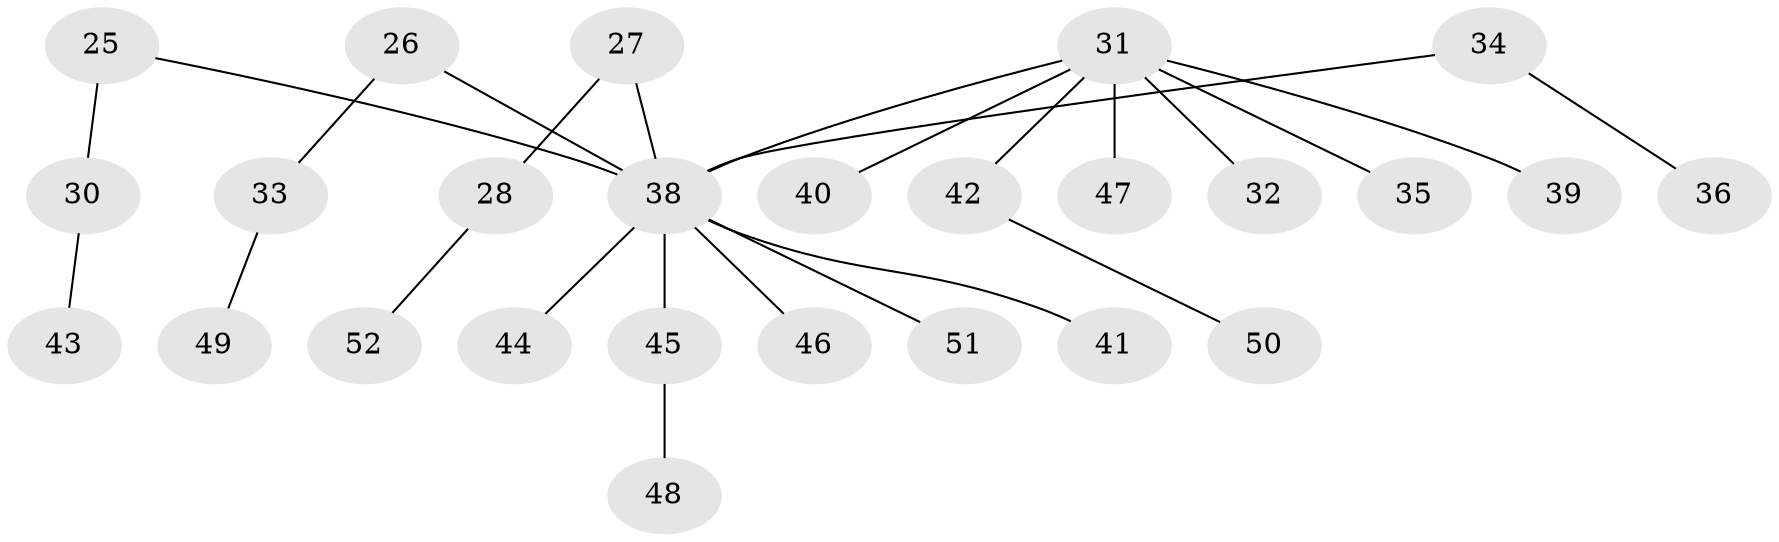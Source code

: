 // original degree distribution, {3: 0.09615384615384616, 5: 0.038461538461538464, 4: 0.038461538461538464, 6: 0.038461538461538464, 2: 0.3076923076923077, 1: 0.4807692307692308}
// Generated by graph-tools (version 1.1) at 2025/52/03/09/25 04:52:42]
// undirected, 26 vertices, 25 edges
graph export_dot {
graph [start="1"]
  node [color=gray90,style=filled];
  25;
  26;
  27 [super="+20"];
  28;
  30;
  31 [super="+6+16+18+12+13+15+19+24"];
  32;
  33;
  34;
  35;
  36;
  38 [super="+37+5+14+23"];
  39;
  40;
  41;
  42;
  43;
  44;
  45;
  46;
  47;
  48;
  49;
  50;
  51;
  52;
  25 -- 30;
  25 -- 38;
  26 -- 33;
  26 -- 38;
  27 -- 28;
  27 -- 38;
  28 -- 52;
  30 -- 43;
  31 -- 42;
  31 -- 32;
  31 -- 35;
  31 -- 39;
  31 -- 47;
  31 -- 40;
  31 -- 38;
  33 -- 49;
  34 -- 36;
  34 -- 38;
  38 -- 41;
  38 -- 44;
  38 -- 45;
  38 -- 51;
  38 -- 46;
  42 -- 50;
  45 -- 48;
}
